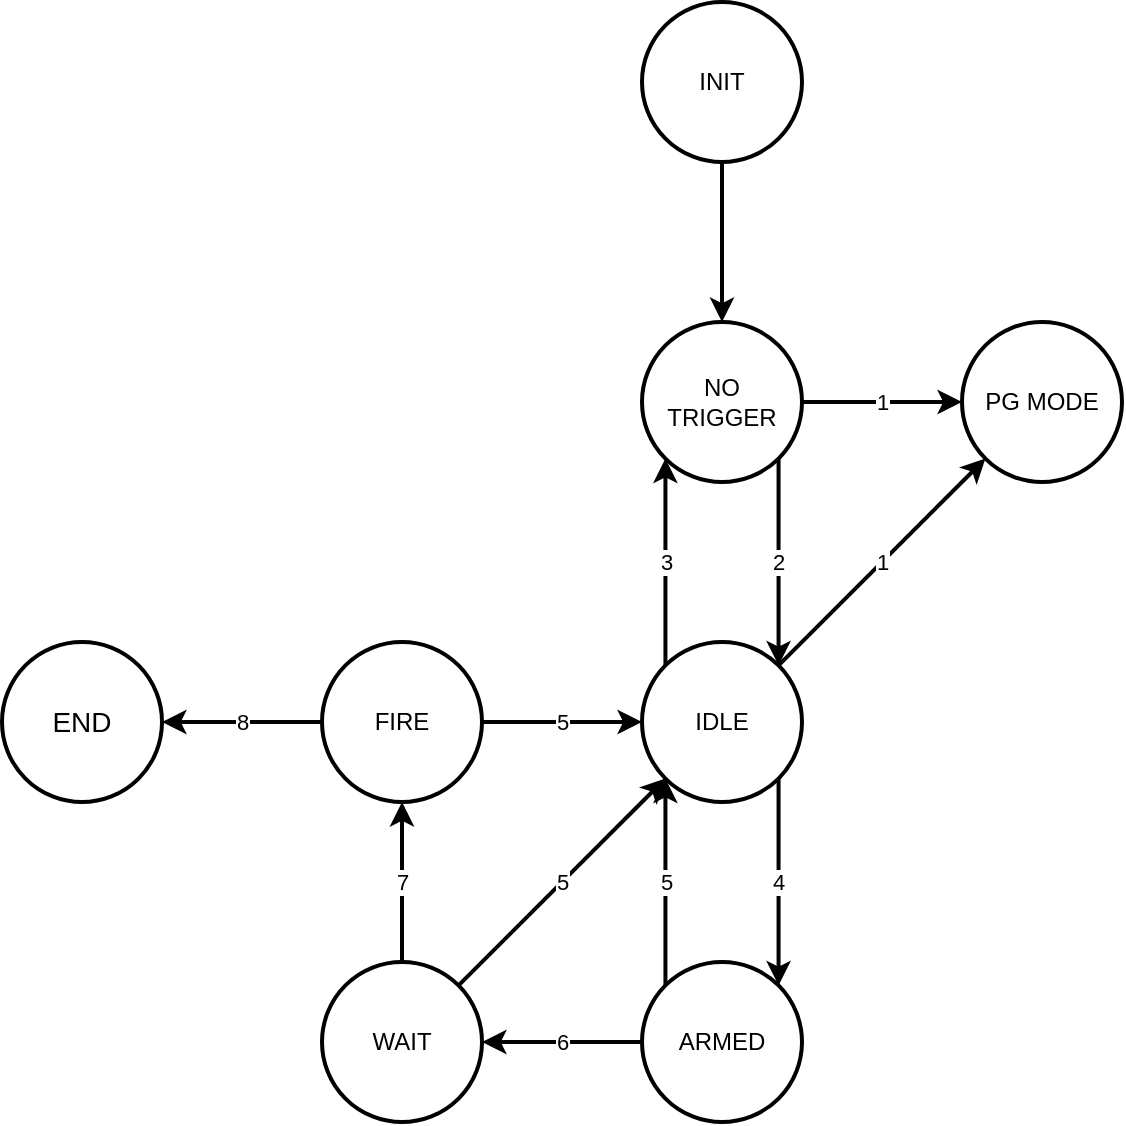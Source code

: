 <mxfile version="21.5.1" type="device">
  <diagram name="Seite-1" id="QWT69SBCFYbSELcroPP_">
    <mxGraphModel dx="1247" dy="657" grid="1" gridSize="10" guides="1" tooltips="1" connect="1" arrows="1" fold="1" page="1" pageScale="1" pageWidth="827" pageHeight="1169" math="0" shadow="0">
      <root>
        <mxCell id="0" />
        <mxCell id="1" parent="0" />
        <mxCell id="GSlVqZB73MtiapEdAEiA-9" style="edgeStyle=orthogonalEdgeStyle;rounded=0;orthogonalLoop=1;jettySize=auto;html=1;entryX=0.5;entryY=0;entryDx=0;entryDy=0;strokeWidth=2;" edge="1" parent="1" source="GSlVqZB73MtiapEdAEiA-1" target="GSlVqZB73MtiapEdAEiA-4">
          <mxGeometry relative="1" as="geometry" />
        </mxCell>
        <mxCell id="GSlVqZB73MtiapEdAEiA-1" value="INIT" style="ellipse;whiteSpace=wrap;html=1;aspect=fixed;strokeWidth=2;" vertex="1" parent="1">
          <mxGeometry x="440" y="40" width="80" height="80" as="geometry" />
        </mxCell>
        <mxCell id="GSlVqZB73MtiapEdAEiA-2" value="PG MODE" style="ellipse;whiteSpace=wrap;html=1;aspect=fixed;strokeWidth=2;" vertex="1" parent="1">
          <mxGeometry x="600" y="200" width="80" height="80" as="geometry" />
        </mxCell>
        <mxCell id="GSlVqZB73MtiapEdAEiA-11" value="1" style="rounded=0;orthogonalLoop=1;jettySize=auto;html=1;exitX=1;exitY=0;exitDx=0;exitDy=0;entryX=0;entryY=1;entryDx=0;entryDy=0;strokeWidth=2;" edge="1" parent="1" source="GSlVqZB73MtiapEdAEiA-3" target="GSlVqZB73MtiapEdAEiA-2">
          <mxGeometry relative="1" as="geometry" />
        </mxCell>
        <mxCell id="GSlVqZB73MtiapEdAEiA-13" value="3" style="edgeStyle=orthogonalEdgeStyle;rounded=0;orthogonalLoop=1;jettySize=auto;html=1;exitX=0;exitY=0;exitDx=0;exitDy=0;entryX=0;entryY=1;entryDx=0;entryDy=0;strokeWidth=2;" edge="1" parent="1" source="GSlVqZB73MtiapEdAEiA-3" target="GSlVqZB73MtiapEdAEiA-4">
          <mxGeometry relative="1" as="geometry" />
        </mxCell>
        <mxCell id="GSlVqZB73MtiapEdAEiA-15" value="4" style="edgeStyle=orthogonalEdgeStyle;rounded=0;orthogonalLoop=1;jettySize=auto;html=1;exitX=1;exitY=1;exitDx=0;exitDy=0;entryX=1;entryY=0;entryDx=0;entryDy=0;strokeWidth=2;" edge="1" parent="1" source="GSlVqZB73MtiapEdAEiA-3" target="GSlVqZB73MtiapEdAEiA-5">
          <mxGeometry relative="1" as="geometry" />
        </mxCell>
        <mxCell id="GSlVqZB73MtiapEdAEiA-3" value="IDLE" style="ellipse;whiteSpace=wrap;html=1;aspect=fixed;strokeWidth=2;" vertex="1" parent="1">
          <mxGeometry x="440" y="360" width="80" height="80" as="geometry" />
        </mxCell>
        <mxCell id="GSlVqZB73MtiapEdAEiA-10" value="1" style="edgeStyle=orthogonalEdgeStyle;rounded=0;orthogonalLoop=1;jettySize=auto;html=1;entryX=0;entryY=0.5;entryDx=0;entryDy=0;strokeWidth=2;" edge="1" parent="1" source="GSlVqZB73MtiapEdAEiA-4" target="GSlVqZB73MtiapEdAEiA-2">
          <mxGeometry relative="1" as="geometry" />
        </mxCell>
        <mxCell id="GSlVqZB73MtiapEdAEiA-12" value="2" style="edgeStyle=orthogonalEdgeStyle;rounded=0;orthogonalLoop=1;jettySize=auto;html=1;exitX=1;exitY=1;exitDx=0;exitDy=0;entryX=1;entryY=0;entryDx=0;entryDy=0;strokeWidth=2;" edge="1" parent="1" source="GSlVqZB73MtiapEdAEiA-4" target="GSlVqZB73MtiapEdAEiA-3">
          <mxGeometry relative="1" as="geometry" />
        </mxCell>
        <mxCell id="GSlVqZB73MtiapEdAEiA-4" value="NO&lt;br&gt;TRIGGER" style="ellipse;whiteSpace=wrap;html=1;aspect=fixed;strokeWidth=2;" vertex="1" parent="1">
          <mxGeometry x="440" y="200" width="80" height="80" as="geometry" />
        </mxCell>
        <mxCell id="GSlVqZB73MtiapEdAEiA-14" value="5" style="edgeStyle=orthogonalEdgeStyle;rounded=0;orthogonalLoop=1;jettySize=auto;html=1;exitX=0;exitY=0;exitDx=0;exitDy=0;entryX=0;entryY=1;entryDx=0;entryDy=0;strokeWidth=2;" edge="1" parent="1" source="GSlVqZB73MtiapEdAEiA-5" target="GSlVqZB73MtiapEdAEiA-3">
          <mxGeometry relative="1" as="geometry" />
        </mxCell>
        <mxCell id="GSlVqZB73MtiapEdAEiA-16" value="6" style="edgeStyle=orthogonalEdgeStyle;rounded=0;orthogonalLoop=1;jettySize=auto;html=1;entryX=1;entryY=0.5;entryDx=0;entryDy=0;strokeWidth=2;" edge="1" parent="1" source="GSlVqZB73MtiapEdAEiA-5" target="GSlVqZB73MtiapEdAEiA-6">
          <mxGeometry relative="1" as="geometry" />
        </mxCell>
        <mxCell id="GSlVqZB73MtiapEdAEiA-5" value="ARMED" style="ellipse;whiteSpace=wrap;html=1;aspect=fixed;strokeWidth=2;" vertex="1" parent="1">
          <mxGeometry x="440" y="520" width="80" height="80" as="geometry" />
        </mxCell>
        <mxCell id="GSlVqZB73MtiapEdAEiA-18" value="5" style="rounded=0;orthogonalLoop=1;jettySize=auto;html=1;exitX=1;exitY=0;exitDx=0;exitDy=0;entryX=0;entryY=1;entryDx=0;entryDy=0;strokeWidth=2;" edge="1" parent="1" source="GSlVqZB73MtiapEdAEiA-6" target="GSlVqZB73MtiapEdAEiA-3">
          <mxGeometry relative="1" as="geometry" />
        </mxCell>
        <mxCell id="GSlVqZB73MtiapEdAEiA-19" value="7" style="edgeStyle=orthogonalEdgeStyle;rounded=0;orthogonalLoop=1;jettySize=auto;html=1;strokeWidth=2;" edge="1" parent="1" source="GSlVqZB73MtiapEdAEiA-6" target="GSlVqZB73MtiapEdAEiA-7">
          <mxGeometry relative="1" as="geometry" />
        </mxCell>
        <mxCell id="GSlVqZB73MtiapEdAEiA-6" value="WAIT" style="ellipse;whiteSpace=wrap;html=1;aspect=fixed;strokeWidth=2;" vertex="1" parent="1">
          <mxGeometry x="280" y="520" width="80" height="80" as="geometry" />
        </mxCell>
        <mxCell id="GSlVqZB73MtiapEdAEiA-20" value="5" style="edgeStyle=orthogonalEdgeStyle;rounded=0;orthogonalLoop=1;jettySize=auto;html=1;strokeWidth=2;" edge="1" parent="1" source="GSlVqZB73MtiapEdAEiA-7" target="GSlVqZB73MtiapEdAEiA-3">
          <mxGeometry relative="1" as="geometry" />
        </mxCell>
        <mxCell id="GSlVqZB73MtiapEdAEiA-23" value="8" style="edgeStyle=orthogonalEdgeStyle;rounded=0;orthogonalLoop=1;jettySize=auto;html=1;entryX=1;entryY=0.5;entryDx=0;entryDy=0;strokeWidth=2;" edge="1" parent="1" source="GSlVqZB73MtiapEdAEiA-7" target="GSlVqZB73MtiapEdAEiA-8">
          <mxGeometry relative="1" as="geometry" />
        </mxCell>
        <mxCell id="GSlVqZB73MtiapEdAEiA-7" value="FIRE" style="ellipse;whiteSpace=wrap;html=1;aspect=fixed;strokeWidth=2;" vertex="1" parent="1">
          <mxGeometry x="280" y="360" width="80" height="80" as="geometry" />
        </mxCell>
        <mxCell id="GSlVqZB73MtiapEdAEiA-8" value="END" style="ellipse;whiteSpace=wrap;html=1;aspect=fixed;strokeWidth=2;fontSize=14;" vertex="1" parent="1">
          <mxGeometry x="120" y="360" width="80" height="80" as="geometry" />
        </mxCell>
      </root>
    </mxGraphModel>
  </diagram>
</mxfile>
